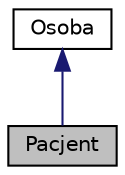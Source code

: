 digraph "Pacjent"
{
 // LATEX_PDF_SIZE
  edge [fontname="Helvetica",fontsize="10",labelfontname="Helvetica",labelfontsize="10"];
  node [fontname="Helvetica",fontsize="10",shape=record];
  Node1 [label="Pacjent",height=0.2,width=0.4,color="black", fillcolor="grey75", style="filled", fontcolor="black",tooltip="Klasa, która dziedziczy z klasy Osoba, majšca za zadanie obrazować Pacjenta w przychodni."];
  Node2 -> Node1 [dir="back",color="midnightblue",fontsize="10",style="solid",fontname="Helvetica"];
  Node2 [label="Osoba",height=0.2,width=0.4,color="black", fillcolor="white", style="filled",URL="$class_osoba.html",tooltip="Klasa opisujšca osobę, podstawowe informacje personalne każdego bywalca przychodni."];
}
